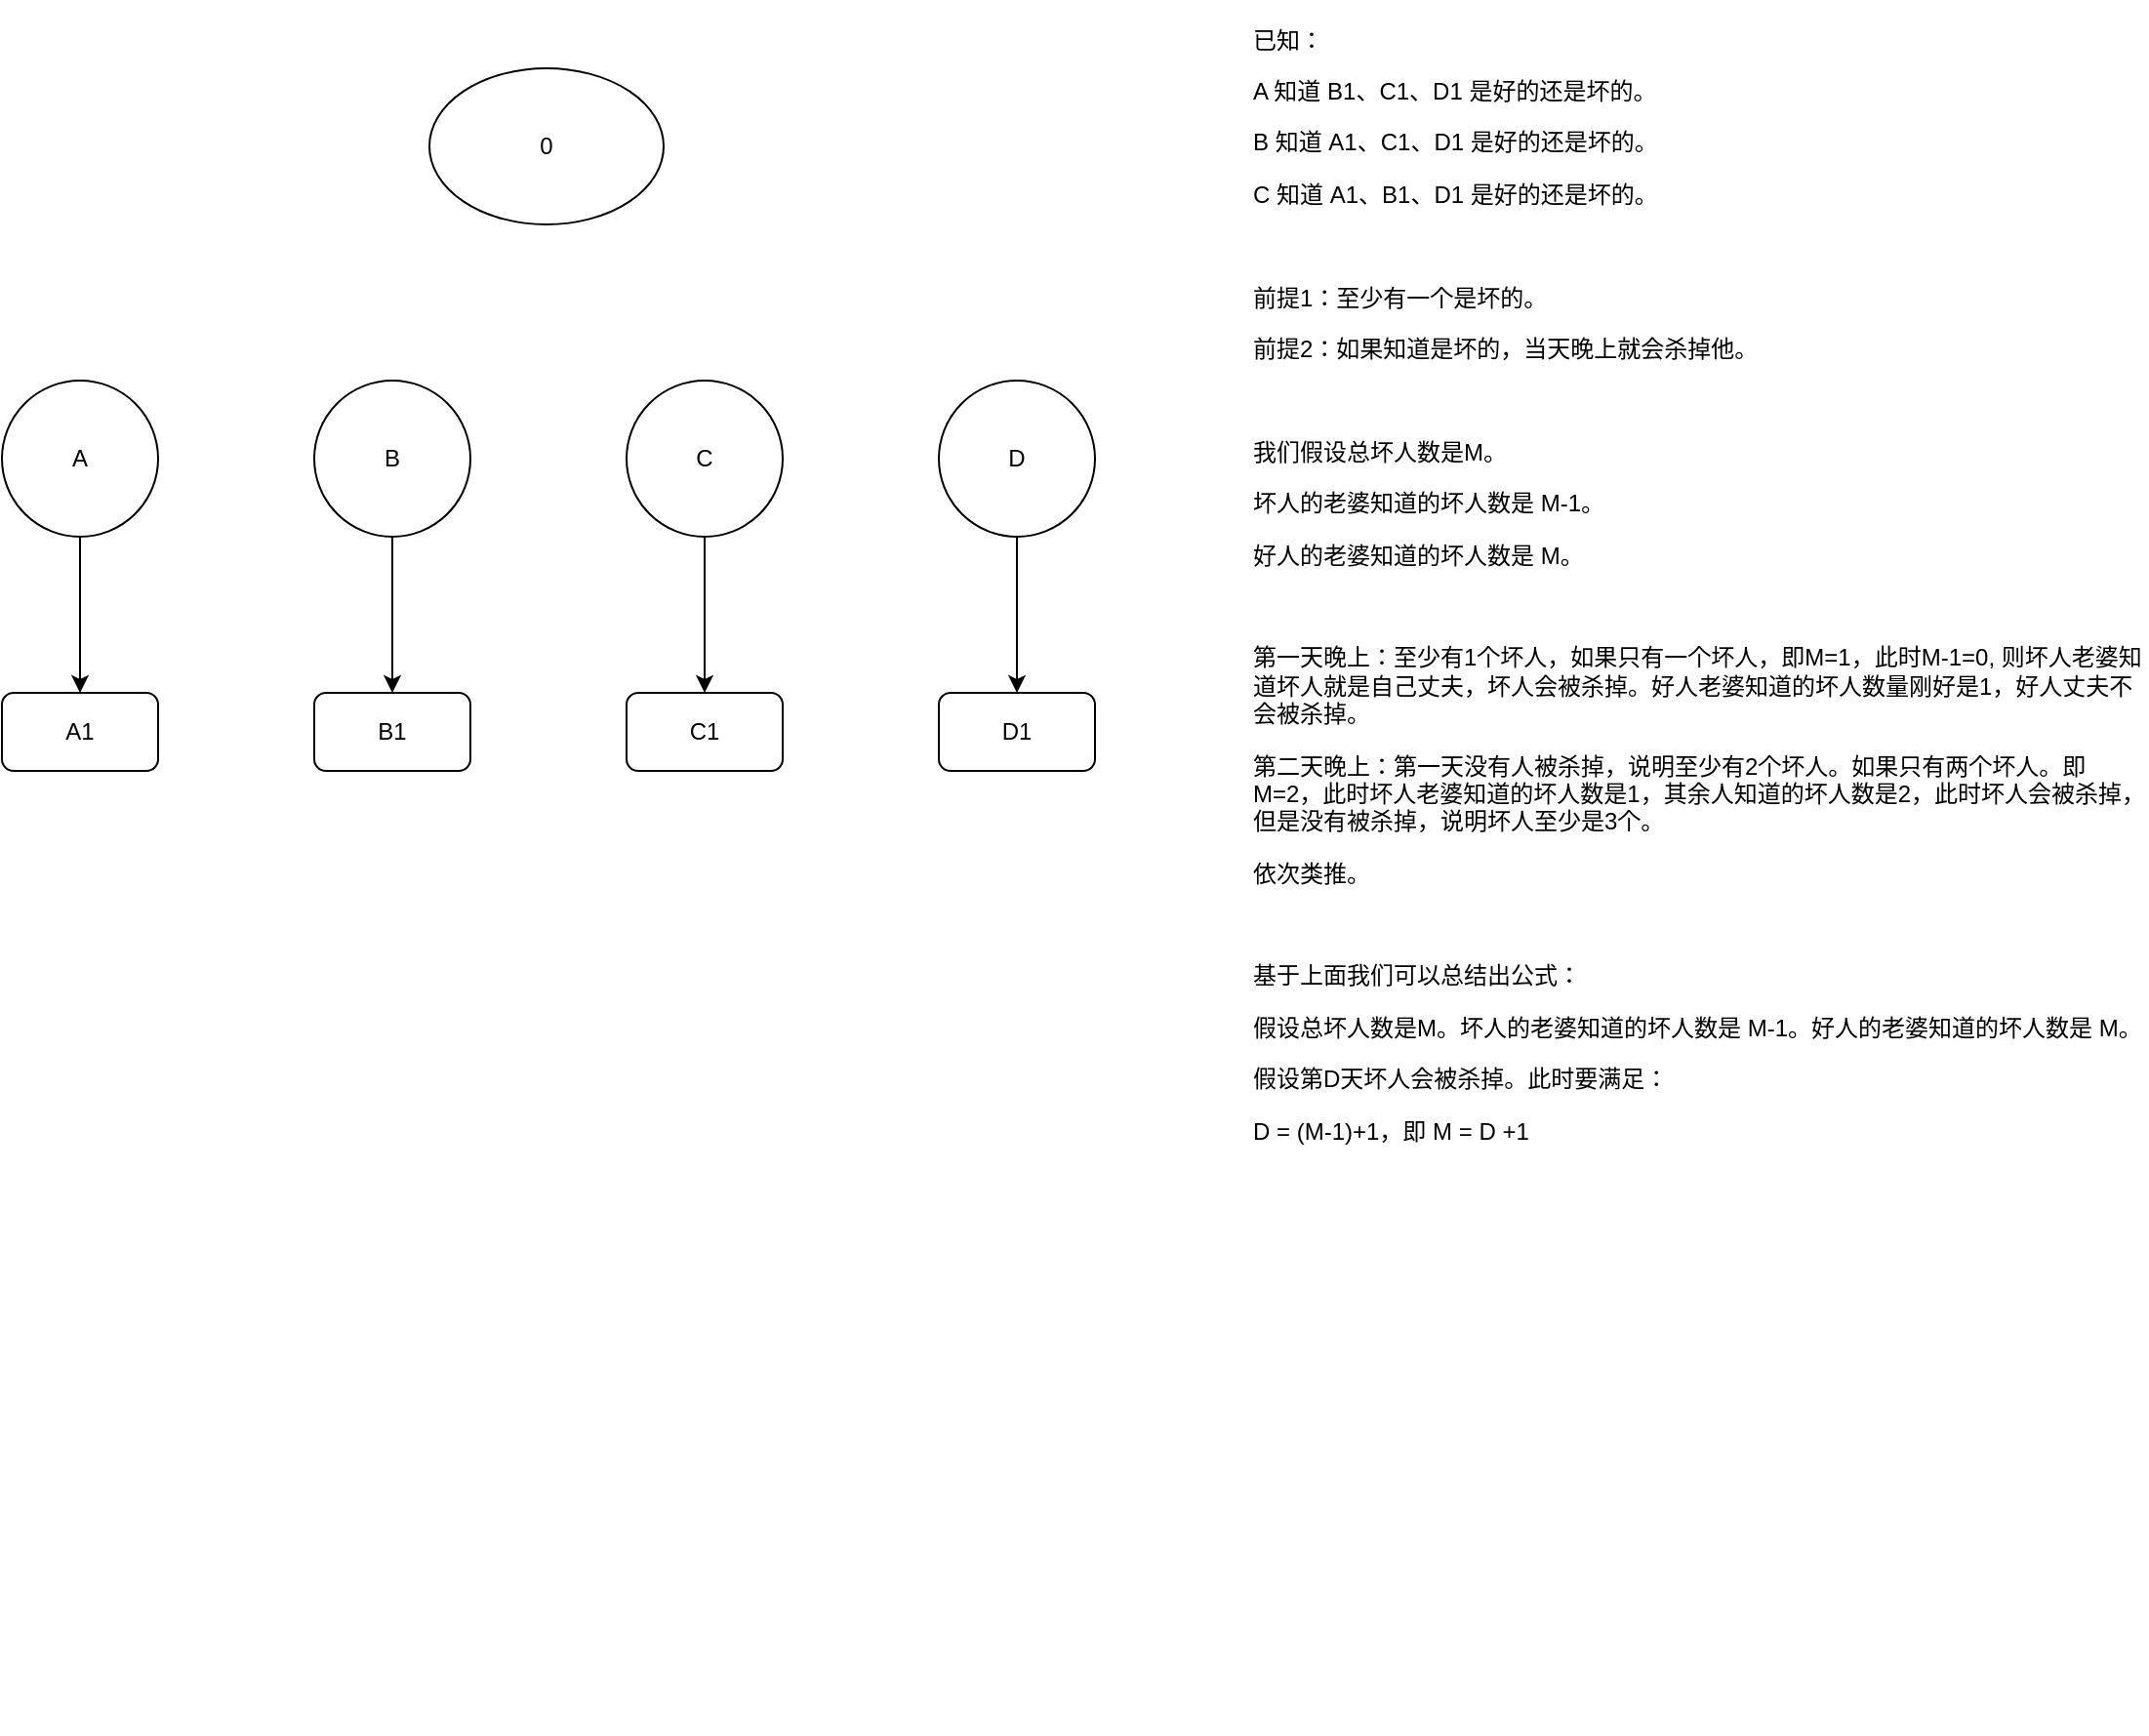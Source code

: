 <mxfile version="27.1.4">
  <diagram name="第 1 页" id="EFmBZRuirdAsGHDMGHzY">
    <mxGraphModel dx="1246" dy="590" grid="1" gridSize="10" guides="1" tooltips="1" connect="1" arrows="1" fold="1" page="1" pageScale="1" pageWidth="4800" pageHeight="4800" math="0" shadow="0">
      <root>
        <mxCell id="0" />
        <mxCell id="1" parent="0" />
        <mxCell id="g5C_LvDEkNhxmviA9g2l-10" style="edgeStyle=orthogonalEdgeStyle;rounded=0;orthogonalLoop=1;jettySize=auto;html=1;exitX=0.5;exitY=1;exitDx=0;exitDy=0;entryX=0.5;entryY=0;entryDx=0;entryDy=0;" edge="1" parent="1" source="g5C_LvDEkNhxmviA9g2l-1" target="g5C_LvDEkNhxmviA9g2l-6">
          <mxGeometry relative="1" as="geometry" />
        </mxCell>
        <mxCell id="g5C_LvDEkNhxmviA9g2l-1" value="A" style="ellipse;whiteSpace=wrap;html=1;aspect=fixed;" vertex="1" parent="1">
          <mxGeometry x="721" y="640" width="80" height="80" as="geometry" />
        </mxCell>
        <mxCell id="g5C_LvDEkNhxmviA9g2l-11" style="edgeStyle=orthogonalEdgeStyle;rounded=0;orthogonalLoop=1;jettySize=auto;html=1;exitX=0.5;exitY=1;exitDx=0;exitDy=0;entryX=0.5;entryY=0;entryDx=0;entryDy=0;" edge="1" parent="1" source="g5C_LvDEkNhxmviA9g2l-2" target="g5C_LvDEkNhxmviA9g2l-7">
          <mxGeometry relative="1" as="geometry" />
        </mxCell>
        <mxCell id="g5C_LvDEkNhxmviA9g2l-2" value="B" style="ellipse;whiteSpace=wrap;html=1;aspect=fixed;" vertex="1" parent="1">
          <mxGeometry x="881" y="640" width="80" height="80" as="geometry" />
        </mxCell>
        <mxCell id="g5C_LvDEkNhxmviA9g2l-12" style="edgeStyle=orthogonalEdgeStyle;rounded=0;orthogonalLoop=1;jettySize=auto;html=1;exitX=0.5;exitY=1;exitDx=0;exitDy=0;entryX=0.5;entryY=0;entryDx=0;entryDy=0;" edge="1" parent="1" source="g5C_LvDEkNhxmviA9g2l-3" target="g5C_LvDEkNhxmviA9g2l-8">
          <mxGeometry relative="1" as="geometry" />
        </mxCell>
        <mxCell id="g5C_LvDEkNhxmviA9g2l-3" value="C" style="ellipse;whiteSpace=wrap;html=1;aspect=fixed;" vertex="1" parent="1">
          <mxGeometry x="1041" y="640" width="80" height="80" as="geometry" />
        </mxCell>
        <mxCell id="g5C_LvDEkNhxmviA9g2l-13" style="edgeStyle=orthogonalEdgeStyle;rounded=0;orthogonalLoop=1;jettySize=auto;html=1;exitX=0.5;exitY=1;exitDx=0;exitDy=0;" edge="1" parent="1" source="g5C_LvDEkNhxmviA9g2l-4" target="g5C_LvDEkNhxmviA9g2l-9">
          <mxGeometry relative="1" as="geometry" />
        </mxCell>
        <mxCell id="g5C_LvDEkNhxmviA9g2l-4" value="D" style="ellipse;whiteSpace=wrap;html=1;aspect=fixed;" vertex="1" parent="1">
          <mxGeometry x="1201" y="640" width="80" height="80" as="geometry" />
        </mxCell>
        <mxCell id="g5C_LvDEkNhxmviA9g2l-5" value="0" style="ellipse;whiteSpace=wrap;html=1;" vertex="1" parent="1">
          <mxGeometry x="940" y="480" width="120" height="80" as="geometry" />
        </mxCell>
        <mxCell id="g5C_LvDEkNhxmviA9g2l-6" value="A1" style="rounded=1;whiteSpace=wrap;html=1;" vertex="1" parent="1">
          <mxGeometry x="721" y="800" width="80" height="40" as="geometry" />
        </mxCell>
        <mxCell id="g5C_LvDEkNhxmviA9g2l-7" value="B1" style="rounded=1;whiteSpace=wrap;html=1;" vertex="1" parent="1">
          <mxGeometry x="881" y="800" width="80" height="40" as="geometry" />
        </mxCell>
        <mxCell id="g5C_LvDEkNhxmviA9g2l-8" value="C1" style="rounded=1;whiteSpace=wrap;html=1;" vertex="1" parent="1">
          <mxGeometry x="1041" y="800" width="80" height="40" as="geometry" />
        </mxCell>
        <mxCell id="g5C_LvDEkNhxmviA9g2l-9" value="D1" style="rounded=1;whiteSpace=wrap;html=1;" vertex="1" parent="1">
          <mxGeometry x="1201" y="800" width="80" height="40" as="geometry" />
        </mxCell>
        <mxCell id="g5C_LvDEkNhxmviA9g2l-15" value="&lt;p&gt;已知：&lt;/p&gt;&lt;p&gt;A 知道 B1、C1、D1 是好的还是坏的。&lt;/p&gt;&lt;p&gt;B 知道 A1、C1、D1 是好的还是坏的。&lt;/p&gt;&lt;p&gt;C 知道 A1、B1、D1 是好的还是坏的。&lt;/p&gt;&lt;p&gt;&lt;br&gt;&lt;/p&gt;&lt;p&gt;前提1：至少有一个是坏的。&lt;/p&gt;&lt;p&gt;前提2：如果知道是坏的，当天晚上就会杀掉他。&lt;/p&gt;&lt;p&gt;&lt;br&gt;&lt;/p&gt;&lt;p&gt;我们假设总坏人数是M。&lt;/p&gt;&lt;p&gt;坏人的老婆知道的坏人数是 M-1。&lt;/p&gt;&lt;p&gt;好人的老婆知道的坏人数是 M。&lt;/p&gt;&lt;p&gt;&lt;br&gt;&lt;/p&gt;&lt;p&gt;第一天晚上：至少有1个坏人，如果只有一个坏人，即M=1，此时M-1=0, 则坏人老婆知道坏人就是自己丈夫，坏人会被杀掉。好人老婆知道的坏人数量刚好是1，好人丈夫不会被杀掉。&lt;/p&gt;&lt;p&gt;&lt;span style=&quot;background-color: transparent; color: light-dark(rgb(0, 0, 0), rgb(255, 255, 255));&quot;&gt;第二天晚上：第一天没有人被杀掉，说明至少有2个坏人。如果只有两个坏人。即M=2，此时坏人老婆知道的坏人数是1，其余人知道的坏人数是2，此时坏人会被杀掉，但是没有被杀掉，说明坏人至少是3个。&lt;/span&gt;&lt;/p&gt;&lt;p&gt;依次类推。&lt;/p&gt;&lt;p&gt;&lt;br&gt;&lt;/p&gt;&lt;p&gt;基于上面我们可以总结出公式：&lt;/p&gt;&lt;p&gt;假设总坏人数是M。&lt;span style=&quot;background-color: transparent; color: light-dark(rgb(0, 0, 0), rgb(255, 255, 255));&quot;&gt;坏人的老婆知道的坏人数是 M-1。&lt;/span&gt;&lt;span style=&quot;background-color: transparent; color: light-dark(rgb(0, 0, 0), rgb(255, 255, 255));&quot;&gt;好人的老婆知道的坏人数是 M。&lt;/span&gt;&lt;/p&gt;&lt;p&gt;&lt;span style=&quot;background-color: transparent; color: light-dark(rgb(0, 0, 0), rgb(255, 255, 255));&quot;&gt;假设第D天坏人会被杀掉。此时要满足：&lt;/span&gt;&lt;/p&gt;&lt;p&gt;D = (M-1)+1，即 M = D +1&lt;/p&gt;&lt;p&gt;&lt;br&gt;&lt;/p&gt;&lt;p&gt;&lt;br&gt;&lt;/p&gt;&lt;p&gt;&lt;br&gt;&lt;/p&gt;&lt;p&gt;&lt;br&gt;&lt;/p&gt;&lt;p&gt;&lt;br&gt;&lt;/p&gt;&lt;p&gt;&lt;br&gt;&lt;/p&gt;&lt;p&gt;&lt;br&gt;&lt;/p&gt;&lt;p&gt;&lt;br&gt;&lt;/p&gt;&lt;p&gt;&lt;br&gt;&lt;/p&gt;&lt;p&gt;&lt;br&gt;&lt;/p&gt;&lt;p&gt;&lt;br&gt;&lt;/p&gt;" style="text;html=1;align=left;verticalAlign=middle;whiteSpace=wrap;rounded=0;" vertex="1" parent="1">
          <mxGeometry x="1360" y="479" width="460" height="821" as="geometry" />
        </mxCell>
      </root>
    </mxGraphModel>
  </diagram>
</mxfile>
